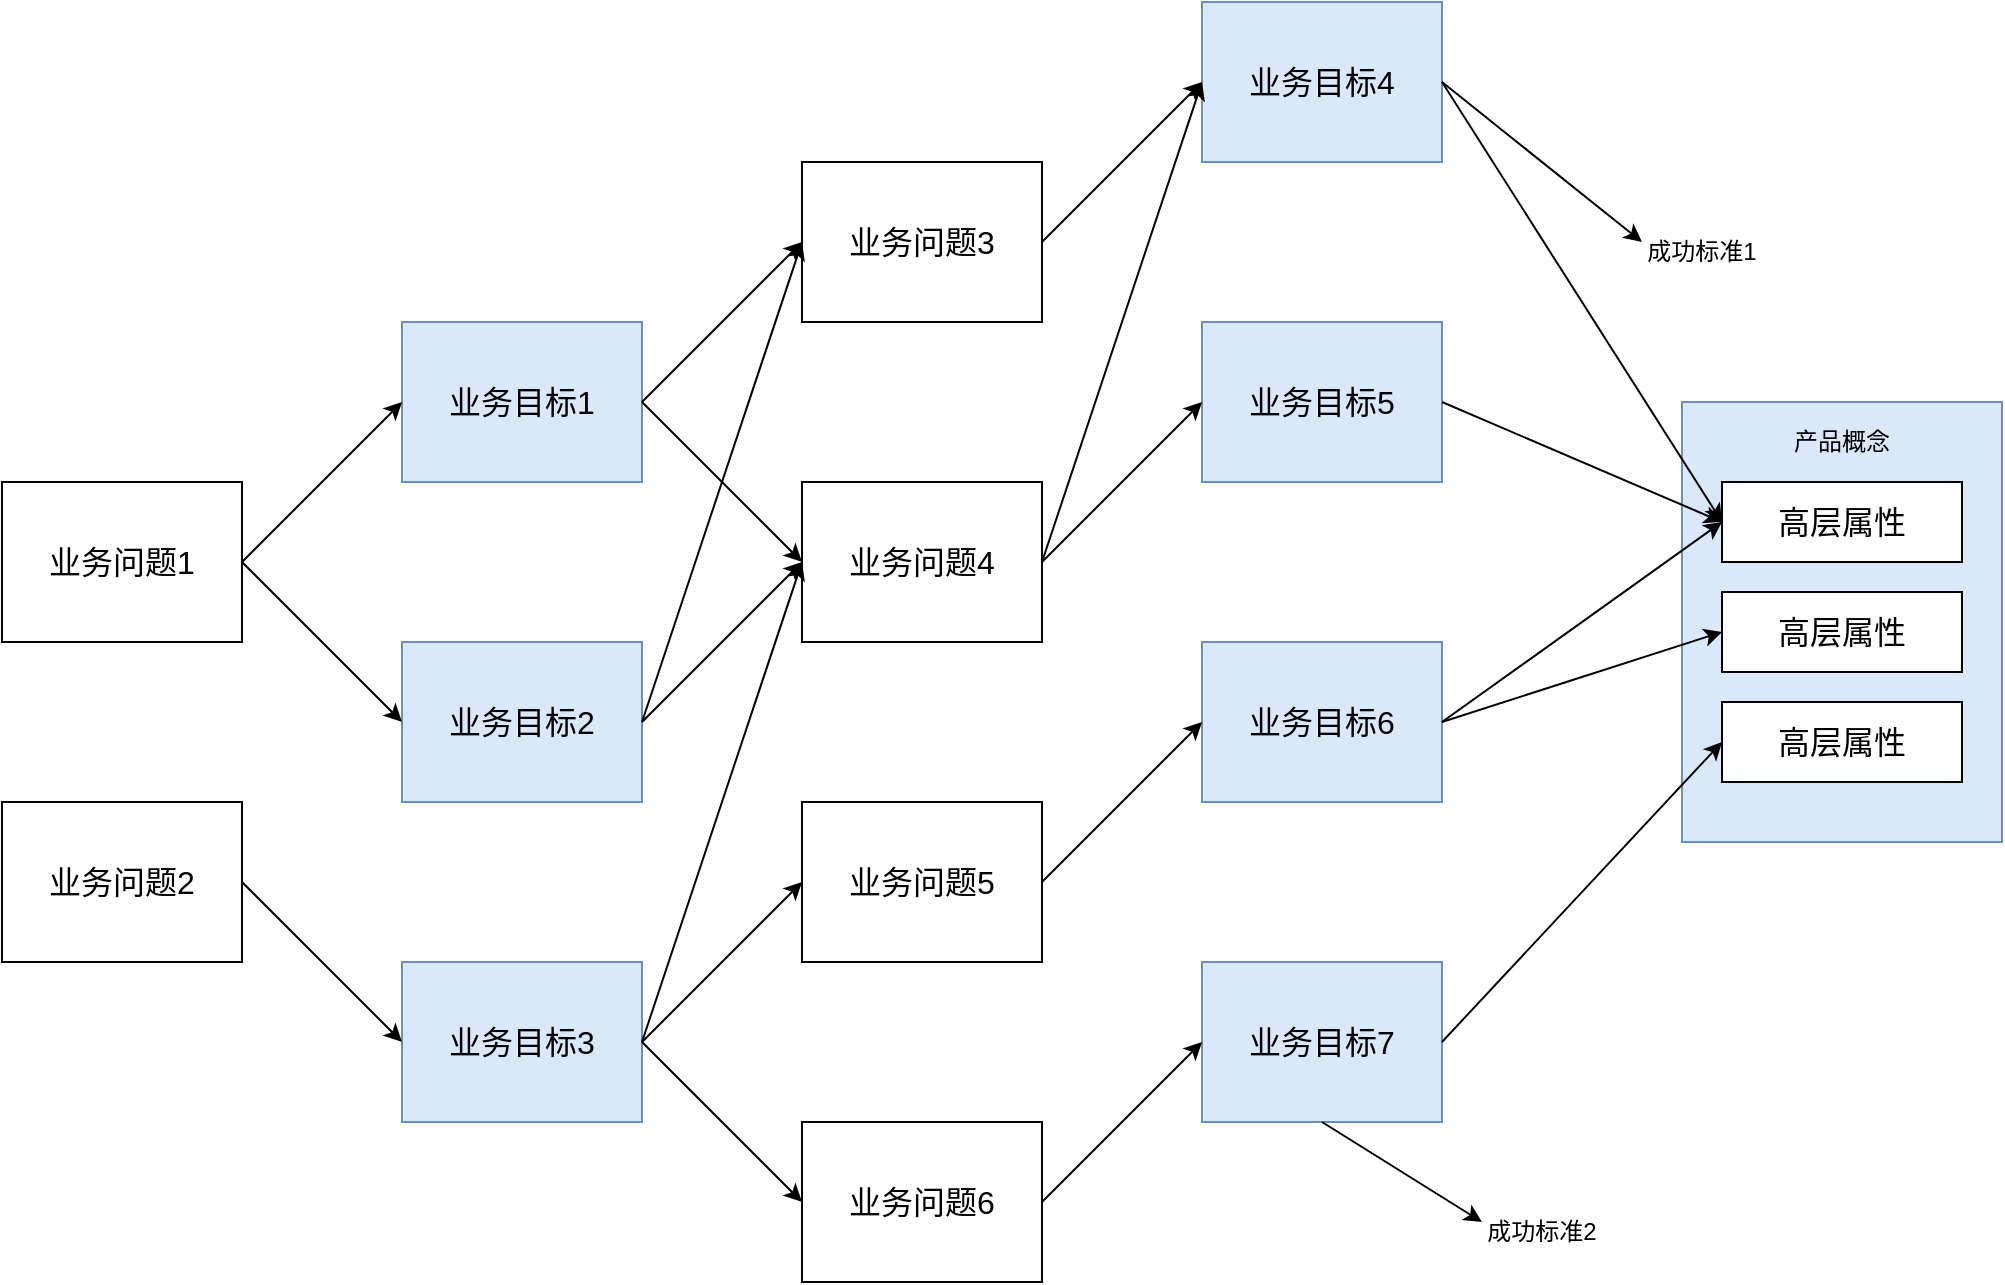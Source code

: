 <mxfile version="24.7.17" pages="5">
  <diagram name="示例-业务目标模型概念" id="GPzqH0ripi_JFX9JUNE-">
    <mxGraphModel dx="794" dy="519" grid="1" gridSize="10" guides="1" tooltips="1" connect="1" arrows="1" fold="1" page="1" pageScale="1" pageWidth="827" pageHeight="1169" math="0" shadow="0">
      <root>
        <mxCell id="0" />
        <mxCell id="1" parent="0" />
        <mxCell id="0u-RcUhEe6mW9oPC80oU-1" value="业务问题1" style="rounded=0;whiteSpace=wrap;html=1;fontSize=16;" parent="1" vertex="1">
          <mxGeometry x="40" y="520" width="120" height="80" as="geometry" />
        </mxCell>
        <mxCell id="0u-RcUhEe6mW9oPC80oU-2" value="业务问题2" style="rounded=0;whiteSpace=wrap;html=1;fontSize=16;" parent="1" vertex="1">
          <mxGeometry x="40" y="680" width="120" height="80" as="geometry" />
        </mxCell>
        <mxCell id="0u-RcUhEe6mW9oPC80oU-4" value="业务目标1" style="rounded=0;whiteSpace=wrap;html=1;fontSize=16;fillColor=#dae8fc;strokeColor=#6c8ebf;" parent="1" vertex="1">
          <mxGeometry x="240" y="440" width="120" height="80" as="geometry" />
        </mxCell>
        <mxCell id="0u-RcUhEe6mW9oPC80oU-6" value="" style="endArrow=classic;html=1;rounded=0;exitX=1;exitY=0.5;exitDx=0;exitDy=0;entryX=0;entryY=0.5;entryDx=0;entryDy=0;" parent="1" source="0u-RcUhEe6mW9oPC80oU-1" target="0u-RcUhEe6mW9oPC80oU-4" edge="1">
          <mxGeometry width="50" height="50" relative="1" as="geometry">
            <mxPoint x="350" y="610" as="sourcePoint" />
            <mxPoint x="400" y="560" as="targetPoint" />
          </mxGeometry>
        </mxCell>
        <mxCell id="0u-RcUhEe6mW9oPC80oU-7" value="业务目标2" style="rounded=0;whiteSpace=wrap;html=1;fontSize=16;fillColor=#dae8fc;strokeColor=#6c8ebf;" parent="1" vertex="1">
          <mxGeometry x="240" y="600" width="120" height="80" as="geometry" />
        </mxCell>
        <mxCell id="0u-RcUhEe6mW9oPC80oU-8" value="业务目标3" style="rounded=0;whiteSpace=wrap;html=1;fontSize=16;fillColor=#dae8fc;strokeColor=#6c8ebf;" parent="1" vertex="1">
          <mxGeometry x="240" y="760" width="120" height="80" as="geometry" />
        </mxCell>
        <mxCell id="0u-RcUhEe6mW9oPC80oU-9" value="" style="endArrow=classic;html=1;rounded=0;exitX=1;exitY=0.5;exitDx=0;exitDy=0;entryX=0;entryY=0.5;entryDx=0;entryDy=0;" parent="1" source="0u-RcUhEe6mW9oPC80oU-1" target="0u-RcUhEe6mW9oPC80oU-7" edge="1">
          <mxGeometry width="50" height="50" relative="1" as="geometry">
            <mxPoint x="170" y="570" as="sourcePoint" />
            <mxPoint x="250" y="490" as="targetPoint" />
          </mxGeometry>
        </mxCell>
        <mxCell id="0u-RcUhEe6mW9oPC80oU-10" value="" style="endArrow=classic;html=1;rounded=0;exitX=1;exitY=0.5;exitDx=0;exitDy=0;entryX=0;entryY=0.5;entryDx=0;entryDy=0;" parent="1" source="0u-RcUhEe6mW9oPC80oU-2" target="0u-RcUhEe6mW9oPC80oU-8" edge="1">
          <mxGeometry width="50" height="50" relative="1" as="geometry">
            <mxPoint x="170" y="570" as="sourcePoint" />
            <mxPoint x="250" y="650" as="targetPoint" />
          </mxGeometry>
        </mxCell>
        <mxCell id="0u-RcUhEe6mW9oPC80oU-11" value="业务问题3" style="rounded=0;whiteSpace=wrap;html=1;fontSize=16;" parent="1" vertex="1">
          <mxGeometry x="440" y="360" width="120" height="80" as="geometry" />
        </mxCell>
        <mxCell id="0u-RcUhEe6mW9oPC80oU-12" value="业务问题4" style="rounded=0;whiteSpace=wrap;html=1;fontSize=16;" parent="1" vertex="1">
          <mxGeometry x="440" y="520" width="120" height="80" as="geometry" />
        </mxCell>
        <mxCell id="0u-RcUhEe6mW9oPC80oU-13" value="业务问题5" style="rounded=0;whiteSpace=wrap;html=1;fontSize=16;" parent="1" vertex="1">
          <mxGeometry x="440" y="680" width="120" height="80" as="geometry" />
        </mxCell>
        <mxCell id="0u-RcUhEe6mW9oPC80oU-14" value="业务问题6" style="rounded=0;whiteSpace=wrap;html=1;fontSize=16;" parent="1" vertex="1">
          <mxGeometry x="440" y="840" width="120" height="80" as="geometry" />
        </mxCell>
        <mxCell id="0u-RcUhEe6mW9oPC80oU-15" value="" style="endArrow=classic;html=1;rounded=0;exitX=1;exitY=0.5;exitDx=0;exitDy=0;entryX=0;entryY=0.5;entryDx=0;entryDy=0;" parent="1" source="0u-RcUhEe6mW9oPC80oU-4" target="0u-RcUhEe6mW9oPC80oU-11" edge="1">
          <mxGeometry width="50" height="50" relative="1" as="geometry">
            <mxPoint x="334" y="440" as="sourcePoint" />
            <mxPoint x="414" y="360" as="targetPoint" />
          </mxGeometry>
        </mxCell>
        <mxCell id="0u-RcUhEe6mW9oPC80oU-16" value="" style="endArrow=classic;html=1;rounded=0;exitX=1;exitY=0.5;exitDx=0;exitDy=0;entryX=0;entryY=0.5;entryDx=0;entryDy=0;" parent="1" source="0u-RcUhEe6mW9oPC80oU-7" target="0u-RcUhEe6mW9oPC80oU-11" edge="1">
          <mxGeometry width="50" height="50" relative="1" as="geometry">
            <mxPoint x="370" y="490" as="sourcePoint" />
            <mxPoint x="450" y="410" as="targetPoint" />
          </mxGeometry>
        </mxCell>
        <mxCell id="0u-RcUhEe6mW9oPC80oU-17" value="" style="endArrow=classic;html=1;rounded=0;exitX=1;exitY=0.5;exitDx=0;exitDy=0;entryX=0;entryY=0.5;entryDx=0;entryDy=0;" parent="1" source="0u-RcUhEe6mW9oPC80oU-7" target="0u-RcUhEe6mW9oPC80oU-12" edge="1">
          <mxGeometry width="50" height="50" relative="1" as="geometry">
            <mxPoint x="370" y="650" as="sourcePoint" />
            <mxPoint x="450" y="410" as="targetPoint" />
          </mxGeometry>
        </mxCell>
        <mxCell id="0u-RcUhEe6mW9oPC80oU-18" value="" style="endArrow=classic;html=1;rounded=0;exitX=1;exitY=0.5;exitDx=0;exitDy=0;entryX=0;entryY=0.5;entryDx=0;entryDy=0;" parent="1" source="0u-RcUhEe6mW9oPC80oU-4" target="0u-RcUhEe6mW9oPC80oU-12" edge="1">
          <mxGeometry width="50" height="50" relative="1" as="geometry">
            <mxPoint x="370" y="650" as="sourcePoint" />
            <mxPoint x="450" y="570" as="targetPoint" />
          </mxGeometry>
        </mxCell>
        <mxCell id="0u-RcUhEe6mW9oPC80oU-19" value="" style="endArrow=classic;html=1;rounded=0;exitX=1;exitY=0.5;exitDx=0;exitDy=0;entryX=0;entryY=0.5;entryDx=0;entryDy=0;" parent="1" source="0u-RcUhEe6mW9oPC80oU-8" target="0u-RcUhEe6mW9oPC80oU-13" edge="1">
          <mxGeometry width="50" height="50" relative="1" as="geometry">
            <mxPoint x="360" y="790" as="sourcePoint" />
            <mxPoint x="440" y="710" as="targetPoint" />
          </mxGeometry>
        </mxCell>
        <mxCell id="0u-RcUhEe6mW9oPC80oU-20" value="" style="endArrow=classic;html=1;rounded=0;exitX=1;exitY=0.5;exitDx=0;exitDy=0;entryX=0;entryY=0.5;entryDx=0;entryDy=0;" parent="1" source="0u-RcUhEe6mW9oPC80oU-8" target="0u-RcUhEe6mW9oPC80oU-12" edge="1">
          <mxGeometry width="50" height="50" relative="1" as="geometry">
            <mxPoint x="370" y="810" as="sourcePoint" />
            <mxPoint x="450" y="730" as="targetPoint" />
          </mxGeometry>
        </mxCell>
        <mxCell id="0u-RcUhEe6mW9oPC80oU-21" value="" style="endArrow=classic;html=1;rounded=0;exitX=1;exitY=0.5;exitDx=0;exitDy=0;entryX=0;entryY=0.5;entryDx=0;entryDy=0;" parent="1" source="0u-RcUhEe6mW9oPC80oU-8" target="0u-RcUhEe6mW9oPC80oU-14" edge="1">
          <mxGeometry width="50" height="50" relative="1" as="geometry">
            <mxPoint x="370" y="810" as="sourcePoint" />
            <mxPoint x="450" y="730" as="targetPoint" />
          </mxGeometry>
        </mxCell>
        <mxCell id="0u-RcUhEe6mW9oPC80oU-22" value="业务目标4" style="rounded=0;whiteSpace=wrap;html=1;fontSize=16;fillColor=#dae8fc;strokeColor=#6c8ebf;" parent="1" vertex="1">
          <mxGeometry x="640" y="280" width="120" height="80" as="geometry" />
        </mxCell>
        <mxCell id="0u-RcUhEe6mW9oPC80oU-23" value="业务目标5" style="rounded=0;whiteSpace=wrap;html=1;fontSize=16;fillColor=#dae8fc;strokeColor=#6c8ebf;" parent="1" vertex="1">
          <mxGeometry x="640" y="440" width="120" height="80" as="geometry" />
        </mxCell>
        <mxCell id="0u-RcUhEe6mW9oPC80oU-24" value="业务目标6" style="rounded=0;whiteSpace=wrap;html=1;fontSize=16;fillColor=#dae8fc;strokeColor=#6c8ebf;" parent="1" vertex="1">
          <mxGeometry x="640" y="600" width="120" height="80" as="geometry" />
        </mxCell>
        <mxCell id="0u-RcUhEe6mW9oPC80oU-25" value="业务目标7" style="rounded=0;whiteSpace=wrap;html=1;fontSize=16;fillColor=#dae8fc;strokeColor=#6c8ebf;" parent="1" vertex="1">
          <mxGeometry x="640" y="760" width="120" height="80" as="geometry" />
        </mxCell>
        <mxCell id="0u-RcUhEe6mW9oPC80oU-26" value="" style="endArrow=classic;html=1;rounded=0;exitX=1;exitY=0.5;exitDx=0;exitDy=0;entryX=0;entryY=0.5;entryDx=0;entryDy=0;" parent="1" source="0u-RcUhEe6mW9oPC80oU-14" target="0u-RcUhEe6mW9oPC80oU-25" edge="1">
          <mxGeometry width="50" height="50" relative="1" as="geometry">
            <mxPoint x="530" y="830" as="sourcePoint" />
            <mxPoint x="610" y="750" as="targetPoint" />
          </mxGeometry>
        </mxCell>
        <mxCell id="0u-RcUhEe6mW9oPC80oU-27" value="" style="endArrow=classic;html=1;rounded=0;exitX=1;exitY=0.5;exitDx=0;exitDy=0;entryX=0;entryY=0.5;entryDx=0;entryDy=0;" parent="1" source="0u-RcUhEe6mW9oPC80oU-13" target="0u-RcUhEe6mW9oPC80oU-24" edge="1">
          <mxGeometry width="50" height="50" relative="1" as="geometry">
            <mxPoint x="570" y="890" as="sourcePoint" />
            <mxPoint x="650" y="810" as="targetPoint" />
          </mxGeometry>
        </mxCell>
        <mxCell id="0u-RcUhEe6mW9oPC80oU-28" value="" style="endArrow=classic;html=1;rounded=0;entryX=0;entryY=0.5;entryDx=0;entryDy=0;exitX=1;exitY=0.5;exitDx=0;exitDy=0;" parent="1" source="0u-RcUhEe6mW9oPC80oU-12" target="0u-RcUhEe6mW9oPC80oU-23" edge="1">
          <mxGeometry width="50" height="50" relative="1" as="geometry">
            <mxPoint x="570" y="560" as="sourcePoint" />
            <mxPoint x="640" y="480" as="targetPoint" />
          </mxGeometry>
        </mxCell>
        <mxCell id="0u-RcUhEe6mW9oPC80oU-29" value="" style="endArrow=classic;html=1;rounded=0;entryX=0;entryY=0.5;entryDx=0;entryDy=0;exitX=1;exitY=0.5;exitDx=0;exitDy=0;" parent="1" source="0u-RcUhEe6mW9oPC80oU-12" target="0u-RcUhEe6mW9oPC80oU-22" edge="1">
          <mxGeometry width="50" height="50" relative="1" as="geometry">
            <mxPoint x="570" y="570" as="sourcePoint" />
            <mxPoint x="650" y="490" as="targetPoint" />
          </mxGeometry>
        </mxCell>
        <mxCell id="0u-RcUhEe6mW9oPC80oU-30" value="" style="endArrow=classic;html=1;rounded=0;entryX=0;entryY=0.5;entryDx=0;entryDy=0;exitX=1;exitY=0.5;exitDx=0;exitDy=0;" parent="1" source="0u-RcUhEe6mW9oPC80oU-11" target="0u-RcUhEe6mW9oPC80oU-22" edge="1">
          <mxGeometry width="50" height="50" relative="1" as="geometry">
            <mxPoint x="570" y="570" as="sourcePoint" />
            <mxPoint x="650" y="490" as="targetPoint" />
          </mxGeometry>
        </mxCell>
        <mxCell id="0u-RcUhEe6mW9oPC80oU-31" value="" style="endArrow=classic;html=1;rounded=0;exitX=1;exitY=0.5;exitDx=0;exitDy=0;" parent="1" source="0u-RcUhEe6mW9oPC80oU-22" edge="1">
          <mxGeometry width="50" height="50" relative="1" as="geometry">
            <mxPoint x="780" y="340" as="sourcePoint" />
            <mxPoint x="860" y="400" as="targetPoint" />
          </mxGeometry>
        </mxCell>
        <mxCell id="0u-RcUhEe6mW9oPC80oU-32" value="成功标准1" style="text;html=1;align=center;verticalAlign=middle;whiteSpace=wrap;rounded=0;" parent="1" vertex="1">
          <mxGeometry x="860" y="390" width="60" height="30" as="geometry" />
        </mxCell>
        <mxCell id="0u-RcUhEe6mW9oPC80oU-33" value="" style="rounded=0;whiteSpace=wrap;html=1;fontSize=16;fillColor=#dae8fc;strokeColor=#6c8ebf;" parent="1" vertex="1">
          <mxGeometry x="880" y="480" width="160" height="220" as="geometry" />
        </mxCell>
        <mxCell id="0u-RcUhEe6mW9oPC80oU-34" value="高层属性" style="rounded=0;whiteSpace=wrap;html=1;fontSize=16;" parent="1" vertex="1">
          <mxGeometry x="900" y="520" width="120" height="40" as="geometry" />
        </mxCell>
        <mxCell id="0u-RcUhEe6mW9oPC80oU-35" value="高层属性" style="rounded=0;whiteSpace=wrap;html=1;fontSize=16;" parent="1" vertex="1">
          <mxGeometry x="900" y="575" width="120" height="40" as="geometry" />
        </mxCell>
        <mxCell id="0u-RcUhEe6mW9oPC80oU-36" value="高层属性" style="rounded=0;whiteSpace=wrap;html=1;fontSize=16;" parent="1" vertex="1">
          <mxGeometry x="900" y="630" width="120" height="40" as="geometry" />
        </mxCell>
        <mxCell id="0u-RcUhEe6mW9oPC80oU-37" value="产品概念" style="text;html=1;align=center;verticalAlign=middle;whiteSpace=wrap;rounded=0;" parent="1" vertex="1">
          <mxGeometry x="930" y="480" width="60" height="40" as="geometry" />
        </mxCell>
        <mxCell id="0u-RcUhEe6mW9oPC80oU-38" value="" style="endArrow=classic;html=1;rounded=0;exitX=0.5;exitY=1;exitDx=0;exitDy=0;" parent="1" source="0u-RcUhEe6mW9oPC80oU-25" edge="1">
          <mxGeometry width="50" height="50" relative="1" as="geometry">
            <mxPoint x="800" y="800" as="sourcePoint" />
            <mxPoint x="780" y="890" as="targetPoint" />
          </mxGeometry>
        </mxCell>
        <mxCell id="0u-RcUhEe6mW9oPC80oU-39" value="成功标准2" style="text;html=1;align=center;verticalAlign=middle;whiteSpace=wrap;rounded=0;" parent="1" vertex="1">
          <mxGeometry x="780" y="880" width="60" height="30" as="geometry" />
        </mxCell>
        <mxCell id="0u-RcUhEe6mW9oPC80oU-40" value="" style="endArrow=classic;html=1;rounded=0;exitX=1;exitY=0.5;exitDx=0;exitDy=0;entryX=0;entryY=0.5;entryDx=0;entryDy=0;" parent="1" source="0u-RcUhEe6mW9oPC80oU-22" target="0u-RcUhEe6mW9oPC80oU-34" edge="1">
          <mxGeometry width="50" height="50" relative="1" as="geometry">
            <mxPoint x="770" y="330" as="sourcePoint" />
            <mxPoint x="870" y="410" as="targetPoint" />
          </mxGeometry>
        </mxCell>
        <mxCell id="0u-RcUhEe6mW9oPC80oU-41" value="" style="endArrow=classic;html=1;rounded=0;exitX=1;exitY=0.5;exitDx=0;exitDy=0;entryX=0;entryY=0.5;entryDx=0;entryDy=0;" parent="1" source="0u-RcUhEe6mW9oPC80oU-23" target="0u-RcUhEe6mW9oPC80oU-34" edge="1">
          <mxGeometry width="50" height="50" relative="1" as="geometry">
            <mxPoint x="770" y="330" as="sourcePoint" />
            <mxPoint x="910" y="550" as="targetPoint" />
          </mxGeometry>
        </mxCell>
        <mxCell id="0u-RcUhEe6mW9oPC80oU-42" value="" style="endArrow=classic;html=1;rounded=0;exitX=1;exitY=0.5;exitDx=0;exitDy=0;entryX=0;entryY=0.5;entryDx=0;entryDy=0;" parent="1" source="0u-RcUhEe6mW9oPC80oU-24" target="0u-RcUhEe6mW9oPC80oU-35" edge="1">
          <mxGeometry width="50" height="50" relative="1" as="geometry">
            <mxPoint x="770" y="490" as="sourcePoint" />
            <mxPoint x="910" y="550" as="targetPoint" />
          </mxGeometry>
        </mxCell>
        <mxCell id="0u-RcUhEe6mW9oPC80oU-43" value="" style="endArrow=classic;html=1;rounded=0;exitX=1;exitY=0.5;exitDx=0;exitDy=0;entryX=0;entryY=0.5;entryDx=0;entryDy=0;" parent="1" source="0u-RcUhEe6mW9oPC80oU-24" target="0u-RcUhEe6mW9oPC80oU-34" edge="1">
          <mxGeometry width="50" height="50" relative="1" as="geometry">
            <mxPoint x="770" y="650" as="sourcePoint" />
            <mxPoint x="910" y="605" as="targetPoint" />
          </mxGeometry>
        </mxCell>
        <mxCell id="0u-RcUhEe6mW9oPC80oU-44" value="" style="endArrow=classic;html=1;rounded=0;exitX=1;exitY=0.5;exitDx=0;exitDy=0;entryX=0;entryY=0.5;entryDx=0;entryDy=0;" parent="1" source="0u-RcUhEe6mW9oPC80oU-25" target="0u-RcUhEe6mW9oPC80oU-36" edge="1">
          <mxGeometry width="50" height="50" relative="1" as="geometry">
            <mxPoint x="770" y="650" as="sourcePoint" />
            <mxPoint x="910" y="605" as="targetPoint" />
          </mxGeometry>
        </mxCell>
      </root>
    </mxGraphModel>
  </diagram>
  <diagram id="mL5xM2nFiSkHCkj6X_Ah" name="示例-完整的业务目标模型">
    <mxGraphModel dx="794" dy="519" grid="1" gridSize="10" guides="1" tooltips="1" connect="1" arrows="1" fold="1" page="1" pageScale="1" pageWidth="827" pageHeight="1169" math="0" shadow="0">
      <root>
        <mxCell id="0" />
        <mxCell id="1" parent="0" />
        <mxCell id="dtL9l9RPb-bb3RAYeQvz-4" value="" style="group" vertex="1" connectable="0" parent="1">
          <mxGeometry x="78" y="359" width="200" height="120" as="geometry" />
        </mxCell>
        <mxCell id="dtL9l9RPb-bb3RAYeQvz-10" style="edgeStyle=orthogonalEdgeStyle;rounded=0;orthogonalLoop=1;jettySize=auto;html=1;" edge="1" parent="dtL9l9RPb-bb3RAYeQvz-4" source="dtL9l9RPb-bb3RAYeQvz-1">
          <mxGeometry relative="1" as="geometry">
            <mxPoint x="280" y="60" as="targetPoint" />
          </mxGeometry>
        </mxCell>
        <mxCell id="dtL9l9RPb-bb3RAYeQvz-1" value="" style="rounded=0;whiteSpace=wrap;html=1;" vertex="1" parent="dtL9l9RPb-bb3RAYeQvz-4">
          <mxGeometry width="200" height="120" as="geometry" />
        </mxCell>
        <mxCell id="dtL9l9RPb-bb3RAYeQvz-2" value="业务问题1" style="text;html=1;align=center;verticalAlign=middle;whiteSpace=wrap;rounded=0;fontSize=16;" vertex="1" parent="dtL9l9RPb-bb3RAYeQvz-4">
          <mxGeometry x="10" y="10" width="180" height="30" as="geometry" />
        </mxCell>
        <mxCell id="dtL9l9RPb-bb3RAYeQvz-3" value="我们客户支持团队的人力成本开始走高。" style="text;html=1;align=left;verticalAlign=top;whiteSpace=wrap;rounded=0;" vertex="1" parent="dtL9l9RPb-bb3RAYeQvz-4">
          <mxGeometry x="10" y="45" width="180" height="65" as="geometry" />
        </mxCell>
        <mxCell id="dtL9l9RPb-bb3RAYeQvz-5" value="" style="group;fillColor=#dae8fc;strokeColor=#6c8ebf;" vertex="1" connectable="0" parent="1">
          <mxGeometry x="358" y="359" width="200" height="120" as="geometry" />
        </mxCell>
        <mxCell id="dtL9l9RPb-bb3RAYeQvz-6" value="" style="rounded=0;whiteSpace=wrap;html=1;fillColor=#dae8fc;strokeColor=#6c8ebf;" vertex="1" parent="dtL9l9RPb-bb3RAYeQvz-5">
          <mxGeometry width="200" height="120" as="geometry" />
        </mxCell>
        <mxCell id="dtL9l9RPb-bb3RAYeQvz-7" value="业务目标1" style="text;html=1;align=center;verticalAlign=middle;whiteSpace=wrap;rounded=0;fontSize=16;" vertex="1" parent="dtL9l9RPb-bb3RAYeQvz-5">
          <mxGeometry x="10" y="10" width="180" height="30" as="geometry" />
        </mxCell>
        <mxCell id="dtL9l9RPb-bb3RAYeQvz-8" value="把180名员工调离呼叫中心，安排到能创造收入的岗位上。" style="text;html=1;align=left;verticalAlign=top;whiteSpace=wrap;rounded=0;" vertex="1" parent="dtL9l9RPb-bb3RAYeQvz-5">
          <mxGeometry x="10" y="45" width="180" height="65" as="geometry" />
        </mxCell>
        <mxCell id="dtL9l9RPb-bb3RAYeQvz-11" value="" style="group" vertex="1" connectable="0" parent="1">
          <mxGeometry x="638" y="359" width="200" height="120" as="geometry" />
        </mxCell>
        <mxCell id="dtL9l9RPb-bb3RAYeQvz-13" value="" style="rounded=0;whiteSpace=wrap;html=1;" vertex="1" parent="dtL9l9RPb-bb3RAYeQvz-11">
          <mxGeometry width="200" height="120" as="geometry" />
        </mxCell>
        <mxCell id="dtL9l9RPb-bb3RAYeQvz-14" value="业务问题2" style="text;html=1;align=center;verticalAlign=middle;whiteSpace=wrap;rounded=0;fontSize=16;" vertex="1" parent="dtL9l9RPb-bb3RAYeQvz-11">
          <mxGeometry x="10" y="10" width="180" height="30" as="geometry" />
        </mxCell>
        <mxCell id="dtL9l9RPb-bb3RAYeQvz-15" value="有太多求助电话需要处理。" style="text;html=1;align=left;verticalAlign=top;whiteSpace=wrap;rounded=0;" vertex="1" parent="dtL9l9RPb-bb3RAYeQvz-11">
          <mxGeometry x="10" y="45" width="180" height="65" as="geometry" />
        </mxCell>
        <mxCell id="dtL9l9RPb-bb3RAYeQvz-16" style="edgeStyle=orthogonalEdgeStyle;rounded=0;orthogonalLoop=1;jettySize=auto;html=1;entryX=0;entryY=0.5;entryDx=0;entryDy=0;" edge="1" parent="1" source="dtL9l9RPb-bb3RAYeQvz-6" target="dtL9l9RPb-bb3RAYeQvz-13">
          <mxGeometry relative="1" as="geometry" />
        </mxCell>
        <mxCell id="dtL9l9RPb-bb3RAYeQvz-17" value="" style="group;fillColor=#dae8fc;strokeColor=#6c8ebf;" vertex="1" connectable="0" parent="1">
          <mxGeometry x="918" y="359" width="200" height="120" as="geometry" />
        </mxCell>
        <mxCell id="dtL9l9RPb-bb3RAYeQvz-18" value="" style="rounded=0;whiteSpace=wrap;html=1;fillColor=#dae8fc;strokeColor=#6c8ebf;" vertex="1" parent="dtL9l9RPb-bb3RAYeQvz-17">
          <mxGeometry width="200" height="120" as="geometry" />
        </mxCell>
        <mxCell id="dtL9l9RPb-bb3RAYeQvz-19" value="业务目标2" style="text;html=1;align=center;verticalAlign=middle;whiteSpace=wrap;rounded=0;fontSize=16;" vertex="1" parent="dtL9l9RPb-bb3RAYeQvz-17">
          <mxGeometry x="10" y="10" width="180" height="30" as="geometry" />
        </mxCell>
        <mxCell id="dtL9l9RPb-bb3RAYeQvz-20" value="到下一年中期把呼叫中心每天服务电话从25000个减少到22000个。" style="text;html=1;align=left;verticalAlign=top;whiteSpace=wrap;rounded=0;" vertex="1" parent="dtL9l9RPb-bb3RAYeQvz-17">
          <mxGeometry x="10" y="45" width="180" height="65" as="geometry" />
        </mxCell>
        <mxCell id="dtL9l9RPb-bb3RAYeQvz-12" style="edgeStyle=orthogonalEdgeStyle;rounded=0;orthogonalLoop=1;jettySize=auto;html=1;entryX=0;entryY=0.5;entryDx=0;entryDy=0;" edge="1" parent="1" source="dtL9l9RPb-bb3RAYeQvz-13" target="dtL9l9RPb-bb3RAYeQvz-18">
          <mxGeometry relative="1" as="geometry">
            <mxPoint x="918" y="419" as="targetPoint" />
          </mxGeometry>
        </mxCell>
        <mxCell id="dO2tB63zAYThXgVJBlSM-1" value="" style="group" vertex="1" connectable="0" parent="1">
          <mxGeometry x="1198" y="239" width="200" height="120" as="geometry" />
        </mxCell>
        <mxCell id="dO2tB63zAYThXgVJBlSM-2" value="" style="rounded=0;whiteSpace=wrap;html=1;" vertex="1" parent="dO2tB63zAYThXgVJBlSM-1">
          <mxGeometry width="200" height="120" as="geometry" />
        </mxCell>
        <mxCell id="dO2tB63zAYThXgVJBlSM-3" value="业务问题3" style="text;html=1;align=center;verticalAlign=middle;whiteSpace=wrap;rounded=0;fontSize=16;" vertex="1" parent="dO2tB63zAYThXgVJBlSM-1">
          <mxGeometry x="10" y="10" width="180" height="30" as="geometry" />
        </mxCell>
        <mxCell id="dO2tB63zAYThXgVJBlSM-4" value="50%的来电者希望找到解决新问题的办法。" style="text;html=1;align=left;verticalAlign=top;whiteSpace=wrap;rounded=0;" vertex="1" parent="dO2tB63zAYThXgVJBlSM-1">
          <mxGeometry x="10" y="45" width="180" height="65" as="geometry" />
        </mxCell>
        <mxCell id="dO2tB63zAYThXgVJBlSM-5" value="" style="group" vertex="1" connectable="0" parent="1">
          <mxGeometry x="1198" y="439" width="200" height="120" as="geometry" />
        </mxCell>
        <mxCell id="dO2tB63zAYThXgVJBlSM-6" value="" style="rounded=0;whiteSpace=wrap;html=1;" vertex="1" parent="dO2tB63zAYThXgVJBlSM-5">
          <mxGeometry width="200" height="120" as="geometry" />
        </mxCell>
        <mxCell id="dO2tB63zAYThXgVJBlSM-7" value="业务问题4" style="text;html=1;align=center;verticalAlign=middle;whiteSpace=wrap;rounded=0;fontSize=16;" vertex="1" parent="dO2tB63zAYThXgVJBlSM-5">
          <mxGeometry x="10" y="10" width="180" height="30" as="geometry" />
        </mxCell>
        <mxCell id="dO2tB63zAYThXgVJBlSM-8" value="30%的来电者曾经来过电话，现在打回电话查询问题的解决状态。" style="text;html=1;align=left;verticalAlign=top;whiteSpace=wrap;rounded=0;" vertex="1" parent="dO2tB63zAYThXgVJBlSM-5">
          <mxGeometry x="10" y="45" width="180" height="65" as="geometry" />
        </mxCell>
        <mxCell id="dO2tB63zAYThXgVJBlSM-9" style="rounded=0;orthogonalLoop=1;jettySize=auto;html=1;exitX=1;exitY=0.5;exitDx=0;exitDy=0;entryX=0;entryY=0.5;entryDx=0;entryDy=0;" edge="1" parent="1" source="dtL9l9RPb-bb3RAYeQvz-18" target="dO2tB63zAYThXgVJBlSM-2">
          <mxGeometry relative="1" as="geometry" />
        </mxCell>
        <mxCell id="dO2tB63zAYThXgVJBlSM-10" style="rounded=0;orthogonalLoop=1;jettySize=auto;html=1;entryX=0;entryY=0.5;entryDx=0;entryDy=0;" edge="1" parent="1" source="dtL9l9RPb-bb3RAYeQvz-18" target="dO2tB63zAYThXgVJBlSM-6">
          <mxGeometry relative="1" as="geometry" />
        </mxCell>
        <mxCell id="dO2tB63zAYThXgVJBlSM-11" value="" style="group;fillColor=#dae8fc;strokeColor=#6c8ebf;" vertex="1" connectable="0" parent="1">
          <mxGeometry x="1480" y="239" width="200" height="120" as="geometry" />
        </mxCell>
        <mxCell id="dO2tB63zAYThXgVJBlSM-12" value="" style="rounded=0;whiteSpace=wrap;html=1;fillColor=#dae8fc;strokeColor=#6c8ebf;" vertex="1" parent="dO2tB63zAYThXgVJBlSM-11">
          <mxGeometry width="200" height="120" as="geometry" />
        </mxCell>
        <mxCell id="dO2tB63zAYThXgVJBlSM-13" value="业务目标3" style="text;html=1;align=center;verticalAlign=middle;whiteSpace=wrap;rounded=0;fontSize=16;" vertex="1" parent="dO2tB63zAYThXgVJBlSM-11">
          <mxGeometry x="10" y="10" width="180" height="30" as="geometry" />
        </mxCell>
        <mxCell id="dO2tB63zAYThXgVJBlSM-14" value="10%的新请求要在线解决。" style="text;html=1;align=left;verticalAlign=top;whiteSpace=wrap;rounded=0;" vertex="1" parent="dO2tB63zAYThXgVJBlSM-11">
          <mxGeometry x="10" y="45" width="180" height="65" as="geometry" />
        </mxCell>
        <mxCell id="dO2tB63zAYThXgVJBlSM-15" value="" style="group;fillColor=#dae8fc;strokeColor=#6c8ebf;" vertex="1" connectable="0" parent="1">
          <mxGeometry x="1480" y="440" width="200" height="120" as="geometry" />
        </mxCell>
        <mxCell id="dO2tB63zAYThXgVJBlSM-16" value="" style="rounded=0;whiteSpace=wrap;html=1;fillColor=#dae8fc;strokeColor=#6c8ebf;" vertex="1" parent="dO2tB63zAYThXgVJBlSM-15">
          <mxGeometry width="200" height="120" as="geometry" />
        </mxCell>
        <mxCell id="dO2tB63zAYThXgVJBlSM-17" value="业务目标4" style="text;html=1;align=center;verticalAlign=middle;whiteSpace=wrap;rounded=0;fontSize=16;" vertex="1" parent="dO2tB63zAYThXgVJBlSM-15">
          <mxGeometry x="10" y="10" width="180" height="30" as="geometry" />
        </mxCell>
        <mxCell id="dO2tB63zAYThXgVJBlSM-18" value="70%的后续支持要在线全部解决。" style="text;html=1;align=left;verticalAlign=top;whiteSpace=wrap;rounded=0;" vertex="1" parent="dO2tB63zAYThXgVJBlSM-15">
          <mxGeometry x="10" y="45" width="180" height="65" as="geometry" />
        </mxCell>
        <mxCell id="dO2tB63zAYThXgVJBlSM-19" style="edgeStyle=orthogonalEdgeStyle;rounded=0;orthogonalLoop=1;jettySize=auto;html=1;entryX=0;entryY=0.5;entryDx=0;entryDy=0;" edge="1" parent="1" source="dO2tB63zAYThXgVJBlSM-2" target="dO2tB63zAYThXgVJBlSM-12">
          <mxGeometry relative="1" as="geometry" />
        </mxCell>
        <mxCell id="dO2tB63zAYThXgVJBlSM-20" style="edgeStyle=orthogonalEdgeStyle;rounded=0;orthogonalLoop=1;jettySize=auto;html=1;entryX=0;entryY=0.5;entryDx=0;entryDy=0;" edge="1" parent="1" source="dO2tB63zAYThXgVJBlSM-6" target="dO2tB63zAYThXgVJBlSM-16">
          <mxGeometry relative="1" as="geometry" />
        </mxCell>
        <mxCell id="dO2tB63zAYThXgVJBlSM-23" value="SM2：到Q3结束时，每天查询已记录问题状态的电话数量从7500减少到2500。" style="text;html=1;align=left;verticalAlign=top;whiteSpace=wrap;rounded=0;" vertex="1" parent="1">
          <mxGeometry x="1398" y="610" width="240" height="50" as="geometry" />
        </mxCell>
        <mxCell id="dO2tB63zAYThXgVJBlSM-24" style="rounded=0;orthogonalLoop=1;jettySize=auto;html=1;entryX=0.5;entryY=0;entryDx=0;entryDy=0;exitX=0.5;exitY=1;exitDx=0;exitDy=0;" edge="1" parent="1" source="dO2tB63zAYThXgVJBlSM-16" target="dO2tB63zAYThXgVJBlSM-23">
          <mxGeometry relative="1" as="geometry" />
        </mxCell>
        <mxCell id="dO2tB63zAYThXgVJBlSM-25" value="SM1：到Q2结束时，常见问题和解决方案的每天用户浏览页面次数到达2000。" style="text;html=1;align=left;verticalAlign=top;whiteSpace=wrap;rounded=0;" vertex="1" parent="1">
          <mxGeometry x="1420" y="100" width="240" height="40" as="geometry" />
        </mxCell>
        <mxCell id="dO2tB63zAYThXgVJBlSM-26" style="rounded=0;orthogonalLoop=1;jettySize=auto;html=1;entryX=0.5;entryY=1;entryDx=0;entryDy=0;exitX=0.5;exitY=0;exitDx=0;exitDy=0;" edge="1" parent="1" source="dO2tB63zAYThXgVJBlSM-12" target="dO2tB63zAYThXgVJBlSM-25">
          <mxGeometry relative="1" as="geometry" />
        </mxCell>
        <mxCell id="vlO5j02eunWm0CadmU37-1" value="" style="rounded=0;whiteSpace=wrap;html=1;fontSize=16;fillColor=#dae8fc;strokeColor=#6c8ebf;" vertex="1" parent="1">
          <mxGeometry x="1800" y="200" width="250" height="340" as="geometry" />
        </mxCell>
        <mxCell id="vlO5j02eunWm0CadmU37-2" value="可搜索问题和解决方案" style="rounded=0;whiteSpace=wrap;html=1;fontSize=16;" vertex="1" parent="1">
          <mxGeometry x="1830" y="290" width="190" height="40" as="geometry" />
        </mxCell>
        <mxCell id="vlO5j02eunWm0CadmU37-5" value="产品概念" style="text;html=1;align=center;verticalAlign=middle;whiteSpace=wrap;rounded=0;fontStyle=1" vertex="1" parent="1">
          <mxGeometry x="1820" y="200" width="200" height="30" as="geometry" />
        </mxCell>
        <mxCell id="vlO5j02eunWm0CadmU37-6" value="建一个网上自助中心" style="text;html=1;align=center;verticalAlign=middle;whiteSpace=wrap;rounded=0;fontStyle=0" vertex="1" parent="1">
          <mxGeometry x="1825" y="239" width="200" height="30" as="geometry" />
        </mxCell>
        <mxCell id="vlO5j02eunWm0CadmU37-7" value="问题记录" style="rounded=0;whiteSpace=wrap;html=1;fontSize=16;" vertex="1" parent="1">
          <mxGeometry x="1830" y="350" width="190" height="40" as="geometry" />
        </mxCell>
        <mxCell id="vlO5j02eunWm0CadmU37-8" value="账户管理" style="rounded=0;whiteSpace=wrap;html=1;fontSize=16;" vertex="1" parent="1">
          <mxGeometry x="1830" y="410" width="190" height="40" as="geometry" />
        </mxCell>
        <mxCell id="vlO5j02eunWm0CadmU37-9" value="服务请求监控" style="rounded=0;whiteSpace=wrap;html=1;fontSize=16;" vertex="1" parent="1">
          <mxGeometry x="1830" y="470" width="190" height="40" as="geometry" />
        </mxCell>
        <mxCell id="vlO5j02eunWm0CadmU37-10" style="rounded=0;orthogonalLoop=1;jettySize=auto;html=1;exitX=1;exitY=0.5;exitDx=0;exitDy=0;entryX=0;entryY=0.5;entryDx=0;entryDy=0;" edge="1" parent="1" source="dO2tB63zAYThXgVJBlSM-12" target="vlO5j02eunWm0CadmU37-2">
          <mxGeometry relative="1" as="geometry" />
        </mxCell>
        <mxCell id="vlO5j02eunWm0CadmU37-11" style="rounded=0;orthogonalLoop=1;jettySize=auto;html=1;exitX=1;exitY=0.5;exitDx=0;exitDy=0;entryX=0;entryY=0.5;entryDx=0;entryDy=0;" edge="1" parent="1" source="dO2tB63zAYThXgVJBlSM-16" target="vlO5j02eunWm0CadmU37-7">
          <mxGeometry relative="1" as="geometry" />
        </mxCell>
        <mxCell id="vlO5j02eunWm0CadmU37-12" style="rounded=0;orthogonalLoop=1;jettySize=auto;html=1;entryX=0;entryY=0.5;entryDx=0;entryDy=0;exitX=1;exitY=0.5;exitDx=0;exitDy=0;" edge="1" parent="1" source="dO2tB63zAYThXgVJBlSM-16" target="vlO5j02eunWm0CadmU37-8">
          <mxGeometry relative="1" as="geometry" />
        </mxCell>
        <mxCell id="vlO5j02eunWm0CadmU37-13" style="rounded=0;orthogonalLoop=1;jettySize=auto;html=1;entryX=0;entryY=0.5;entryDx=0;entryDy=0;exitX=1;exitY=0.5;exitDx=0;exitDy=0;" edge="1" parent="1" source="dO2tB63zAYThXgVJBlSM-16" target="vlO5j02eunWm0CadmU37-9">
          <mxGeometry relative="1" as="geometry">
            <mxPoint x="1680" y="470" as="sourcePoint" />
          </mxGeometry>
        </mxCell>
      </root>
    </mxGraphModel>
  </diagram>
  <diagram id="lRQfY0OFGm5WumCbJB89" name="示例-用例活动图">
    <mxGraphModel dx="794" dy="519" grid="1" gridSize="10" guides="1" tooltips="1" connect="1" arrows="1" fold="1" page="1" pageScale="1" pageWidth="827" pageHeight="1169" math="0" shadow="0">
      <root>
        <mxCell id="0" />
        <mxCell id="1" parent="0" />
        <mxCell id="mIq9eJB11zn0MTRZ-NhB-9" style="edgeStyle=orthogonalEdgeStyle;rounded=0;orthogonalLoop=1;jettySize=auto;html=1;entryX=0.5;entryY=0;entryDx=0;entryDy=0;" edge="1" parent="1" source="mIq9eJB11zn0MTRZ-NhB-2" target="mIq9eJB11zn0MTRZ-NhB-6">
          <mxGeometry relative="1" as="geometry" />
        </mxCell>
        <mxCell id="mIq9eJB11zn0MTRZ-NhB-2" value="" style="ellipse;html=1;shape=startState;fillColor=#000000;strokeColor=#ff0000;" vertex="1" parent="1">
          <mxGeometry x="200" y="50" width="30" height="30" as="geometry" />
        </mxCell>
        <mxCell id="mIq9eJB11zn0MTRZ-NhB-4" value="正常流程" style="text;html=1;align=center;verticalAlign=middle;whiteSpace=wrap;rounded=0;" vertex="1" parent="1">
          <mxGeometry x="185" y="10" width="60" height="30" as="geometry" />
        </mxCell>
        <mxCell id="mIq9eJB11zn0MTRZ-NhB-5" value="用例前置条件" style="text;html=1;align=center;verticalAlign=middle;whiteSpace=wrap;rounded=0;" vertex="1" parent="1">
          <mxGeometry x="250" y="50" width="110" height="30" as="geometry" />
        </mxCell>
        <mxCell id="mIq9eJB11zn0MTRZ-NhB-11" style="edgeStyle=orthogonalEdgeStyle;rounded=0;orthogonalLoop=1;jettySize=auto;html=1;entryX=0.5;entryY=0;entryDx=0;entryDy=0;" edge="1" parent="1" source="mIq9eJB11zn0MTRZ-NhB-6" target="mIq9eJB11zn0MTRZ-NhB-10">
          <mxGeometry relative="1" as="geometry" />
        </mxCell>
        <mxCell id="mIq9eJB11zn0MTRZ-NhB-6" value="步骤1" style="rounded=1;whiteSpace=wrap;html=1;arcSize=40;fontColor=#000000;fillColor=#ffffc0;strokeColor=#ff0000;" vertex="1" parent="1">
          <mxGeometry x="155" y="130" width="120" height="40" as="geometry" />
        </mxCell>
        <mxCell id="mIq9eJB11zn0MTRZ-NhB-15" style="edgeStyle=orthogonalEdgeStyle;rounded=0;orthogonalLoop=1;jettySize=auto;html=1;" edge="1" parent="1" source="mIq9eJB11zn0MTRZ-NhB-10" target="mIq9eJB11zn0MTRZ-NhB-12">
          <mxGeometry relative="1" as="geometry" />
        </mxCell>
        <mxCell id="mIq9eJB11zn0MTRZ-NhB-23" style="edgeStyle=orthogonalEdgeStyle;rounded=0;orthogonalLoop=1;jettySize=auto;html=1;entryX=0;entryY=0.5;entryDx=0;entryDy=0;" edge="1" parent="1" source="mIq9eJB11zn0MTRZ-NhB-10" target="mIq9eJB11zn0MTRZ-NhB-21">
          <mxGeometry relative="1" as="geometry" />
        </mxCell>
        <mxCell id="mIq9eJB11zn0MTRZ-NhB-10" value="步骤2" style="rounded=1;whiteSpace=wrap;html=1;arcSize=40;fontColor=#000000;fillColor=#ffffc0;strokeColor=#ff0000;" vertex="1" parent="1">
          <mxGeometry x="155" y="200" width="120" height="40" as="geometry" />
        </mxCell>
        <mxCell id="mIq9eJB11zn0MTRZ-NhB-17" style="edgeStyle=orthogonalEdgeStyle;rounded=0;orthogonalLoop=1;jettySize=auto;html=1;entryX=0.5;entryY=0;entryDx=0;entryDy=0;" edge="1" parent="1" source="mIq9eJB11zn0MTRZ-NhB-12" target="mIq9eJB11zn0MTRZ-NhB-16">
          <mxGeometry relative="1" as="geometry" />
        </mxCell>
        <mxCell id="mIq9eJB11zn0MTRZ-NhB-12" value="" style="rhombus;whiteSpace=wrap;html=1;fontColor=#000000;fillColor=#ffffc0;strokeColor=#ff0000;" vertex="1" parent="1">
          <mxGeometry x="175" y="280" width="80" height="40" as="geometry" />
        </mxCell>
        <mxCell id="mIq9eJB11zn0MTRZ-NhB-19" style="edgeStyle=orthogonalEdgeStyle;rounded=0;orthogonalLoop=1;jettySize=auto;html=1;entryX=0.5;entryY=0;entryDx=0;entryDy=0;" edge="1" parent="1" source="mIq9eJB11zn0MTRZ-NhB-16" target="mIq9eJB11zn0MTRZ-NhB-18">
          <mxGeometry relative="1" as="geometry" />
        </mxCell>
        <mxCell id="mIq9eJB11zn0MTRZ-NhB-16" value="步骤3" style="rounded=1;whiteSpace=wrap;html=1;arcSize=40;fontColor=#000000;fillColor=#ffffc0;strokeColor=#ff0000;" vertex="1" parent="1">
          <mxGeometry x="155" y="360" width="120" height="40" as="geometry" />
        </mxCell>
        <mxCell id="mIq9eJB11zn0MTRZ-NhB-18" value="" style="ellipse;html=1;shape=endState;fillColor=#000000;strokeColor=#ff0000;" vertex="1" parent="1">
          <mxGeometry x="200" y="460" width="30" height="30" as="geometry" />
        </mxCell>
        <mxCell id="mIq9eJB11zn0MTRZ-NhB-20" value="用例后置条件" style="text;html=1;align=center;verticalAlign=middle;whiteSpace=wrap;rounded=0;" vertex="1" parent="1">
          <mxGeometry x="240" y="460" width="110" height="30" as="geometry" />
        </mxCell>
        <mxCell id="mIq9eJB11zn0MTRZ-NhB-24" style="edgeStyle=orthogonalEdgeStyle;rounded=0;orthogonalLoop=1;jettySize=auto;html=1;exitX=0.5;exitY=1;exitDx=0;exitDy=0;" edge="1" parent="1" source="mIq9eJB11zn0MTRZ-NhB-21" target="mIq9eJB11zn0MTRZ-NhB-22">
          <mxGeometry relative="1" as="geometry" />
        </mxCell>
        <mxCell id="mIq9eJB11zn0MTRZ-NhB-21" value="步骤AC1-1" style="rounded=1;whiteSpace=wrap;html=1;arcSize=40;fontColor=#000000;fillColor=#ffffc0;strokeColor=#ff0000;" vertex="1" parent="1">
          <mxGeometry x="400" y="200" width="120" height="40" as="geometry" />
        </mxCell>
        <mxCell id="mIq9eJB11zn0MTRZ-NhB-25" style="edgeStyle=orthogonalEdgeStyle;rounded=0;orthogonalLoop=1;jettySize=auto;html=1;entryX=1;entryY=0.5;entryDx=0;entryDy=0;" edge="1" parent="1" source="mIq9eJB11zn0MTRZ-NhB-22" target="mIq9eJB11zn0MTRZ-NhB-16">
          <mxGeometry relative="1" as="geometry" />
        </mxCell>
        <mxCell id="mIq9eJB11zn0MTRZ-NhB-22" value="步骤AC1-2" style="rounded=1;whiteSpace=wrap;html=1;arcSize=40;fontColor=#000000;fillColor=#ffffc0;strokeColor=#ff0000;" vertex="1" parent="1">
          <mxGeometry x="400" y="360" width="120" height="40" as="geometry" />
        </mxCell>
      </root>
    </mxGraphModel>
  </diagram>
  <diagram id="HV_06JmMaH_sHKsn8yDc" name="示例-BDD模板">
    <mxGraphModel dx="794" dy="519" grid="1" gridSize="10" guides="1" tooltips="1" connect="1" arrows="1" fold="1" page="1" pageScale="1" pageWidth="827" pageHeight="1169" math="0" shadow="0">
      <root>
        <mxCell id="0" />
        <mxCell id="1" parent="0" />
        <mxCell id="XBO_qnd98SfjTYFhkaSH-1" value="业务对象1" style="whiteSpace=wrap;html=1;align=center;" vertex="1" parent="1">
          <mxGeometry x="80" y="80" width="100" height="40" as="geometry" />
        </mxCell>
        <mxCell id="XBO_qnd98SfjTYFhkaSH-2" value="业务对象5" style="whiteSpace=wrap;html=1;align=center;" vertex="1" parent="1">
          <mxGeometry x="280" y="80" width="100" height="40" as="geometry" />
        </mxCell>
        <mxCell id="XBO_qnd98SfjTYFhkaSH-3" value="业务对象2" style="whiteSpace=wrap;html=1;align=center;" vertex="1" parent="1">
          <mxGeometry x="80" y="200" width="100" height="40" as="geometry" />
        </mxCell>
        <mxCell id="XBO_qnd98SfjTYFhkaSH-4" value="业务对象3" style="whiteSpace=wrap;html=1;align=center;" vertex="1" parent="1">
          <mxGeometry x="280" y="200" width="100" height="40" as="geometry" />
        </mxCell>
        <mxCell id="XBO_qnd98SfjTYFhkaSH-5" value="业务对象4" style="whiteSpace=wrap;html=1;align=center;" vertex="1" parent="1">
          <mxGeometry x="480" y="200" width="100" height="40" as="geometry" />
        </mxCell>
        <mxCell id="XBO_qnd98SfjTYFhkaSH-6" value="" style="endArrow=none;html=1;rounded=0;exitX=0.5;exitY=1;exitDx=0;exitDy=0;entryX=0.5;entryY=0;entryDx=0;entryDy=0;" edge="1" parent="1" source="XBO_qnd98SfjTYFhkaSH-1" target="XBO_qnd98SfjTYFhkaSH-3">
          <mxGeometry relative="1" as="geometry">
            <mxPoint x="330" y="270" as="sourcePoint" />
            <mxPoint x="490" y="270" as="targetPoint" />
          </mxGeometry>
        </mxCell>
        <mxCell id="XBO_qnd98SfjTYFhkaSH-7" value="N" style="resizable=0;html=1;whiteSpace=wrap;align=left;verticalAlign=bottom;" connectable="0" vertex="1" parent="XBO_qnd98SfjTYFhkaSH-6">
          <mxGeometry x="-1" relative="1" as="geometry">
            <mxPoint x="2" y="20" as="offset" />
          </mxGeometry>
        </mxCell>
        <mxCell id="XBO_qnd98SfjTYFhkaSH-8" value="N" style="resizable=0;html=1;whiteSpace=wrap;align=right;verticalAlign=bottom;" connectable="0" vertex="1" parent="XBO_qnd98SfjTYFhkaSH-6">
          <mxGeometry x="1" relative="1" as="geometry">
            <mxPoint x="14" as="offset" />
          </mxGeometry>
        </mxCell>
        <mxCell id="XBO_qnd98SfjTYFhkaSH-9" value="" style="endArrow=none;html=1;rounded=0;entryX=0;entryY=0.5;entryDx=0;entryDy=0;exitX=1;exitY=0.5;exitDx=0;exitDy=0;" edge="1" parent="1" source="XBO_qnd98SfjTYFhkaSH-1" target="XBO_qnd98SfjTYFhkaSH-2">
          <mxGeometry relative="1" as="geometry">
            <mxPoint x="200" y="100" as="sourcePoint" />
            <mxPoint x="270" y="100" as="targetPoint" />
          </mxGeometry>
        </mxCell>
        <mxCell id="XBO_qnd98SfjTYFhkaSH-10" value="1..N" style="resizable=0;html=1;whiteSpace=wrap;align=left;verticalAlign=bottom;" connectable="0" vertex="1" parent="XBO_qnd98SfjTYFhkaSH-9">
          <mxGeometry x="-1" relative="1" as="geometry">
            <mxPoint x="10" as="offset" />
          </mxGeometry>
        </mxCell>
        <mxCell id="XBO_qnd98SfjTYFhkaSH-11" value="0..1" style="resizable=0;html=1;whiteSpace=wrap;align=right;verticalAlign=bottom;" connectable="0" vertex="1" parent="XBO_qnd98SfjTYFhkaSH-9">
          <mxGeometry x="1" relative="1" as="geometry">
            <mxPoint x="-10" as="offset" />
          </mxGeometry>
        </mxCell>
        <mxCell id="XBO_qnd98SfjTYFhkaSH-12" value="" style="endArrow=none;html=1;rounded=0;exitX=1;exitY=0.5;exitDx=0;exitDy=0;entryX=0;entryY=0.5;entryDx=0;entryDy=0;" edge="1" parent="1" source="XBO_qnd98SfjTYFhkaSH-3" target="XBO_qnd98SfjTYFhkaSH-4">
          <mxGeometry relative="1" as="geometry">
            <mxPoint x="190" y="220" as="sourcePoint" />
            <mxPoint x="260" y="220" as="targetPoint" />
          </mxGeometry>
        </mxCell>
        <mxCell id="XBO_qnd98SfjTYFhkaSH-13" value="1..N" style="resizable=0;html=1;whiteSpace=wrap;align=left;verticalAlign=bottom;" connectable="0" vertex="1" parent="XBO_qnd98SfjTYFhkaSH-12">
          <mxGeometry x="-1" relative="1" as="geometry">
            <mxPoint x="10" as="offset" />
          </mxGeometry>
        </mxCell>
        <mxCell id="XBO_qnd98SfjTYFhkaSH-14" value="1" style="resizable=0;html=1;whiteSpace=wrap;align=right;verticalAlign=bottom;" connectable="0" vertex="1" parent="XBO_qnd98SfjTYFhkaSH-12">
          <mxGeometry x="1" relative="1" as="geometry">
            <mxPoint x="-10" as="offset" />
          </mxGeometry>
        </mxCell>
        <mxCell id="XBO_qnd98SfjTYFhkaSH-15" value="" style="endArrow=none;html=1;rounded=0;exitX=1;exitY=0.5;exitDx=0;exitDy=0;entryX=0;entryY=0.5;entryDx=0;entryDy=0;" edge="1" parent="1" source="XBO_qnd98SfjTYFhkaSH-4" target="XBO_qnd98SfjTYFhkaSH-5">
          <mxGeometry relative="1" as="geometry">
            <mxPoint x="400" y="250" as="sourcePoint" />
            <mxPoint x="500" y="250" as="targetPoint" />
          </mxGeometry>
        </mxCell>
        <mxCell id="XBO_qnd98SfjTYFhkaSH-16" value="1" style="resizable=0;html=1;whiteSpace=wrap;align=left;verticalAlign=bottom;" connectable="0" vertex="1" parent="XBO_qnd98SfjTYFhkaSH-15">
          <mxGeometry x="-1" relative="1" as="geometry">
            <mxPoint x="10" as="offset" />
          </mxGeometry>
        </mxCell>
        <mxCell id="XBO_qnd98SfjTYFhkaSH-17" value="N" style="resizable=0;html=1;whiteSpace=wrap;align=right;verticalAlign=bottom;" connectable="0" vertex="1" parent="XBO_qnd98SfjTYFhkaSH-15">
          <mxGeometry x="1" relative="1" as="geometry">
            <mxPoint x="-10" as="offset" />
          </mxGeometry>
        </mxCell>
        <mxCell id="XBO_qnd98SfjTYFhkaSH-26" style="rounded=0;orthogonalLoop=1;jettySize=auto;html=1;exitX=0.5;exitY=0;exitDx=0;exitDy=0;entryX=0.5;entryY=1;entryDx=0;entryDy=0;endArrow=none;endFill=0;" edge="1" parent="1" source="XBO_qnd98SfjTYFhkaSH-18" target="XBO_qnd98SfjTYFhkaSH-19">
          <mxGeometry relative="1" as="geometry" />
        </mxCell>
        <mxCell id="XBO_qnd98SfjTYFhkaSH-27" style="rounded=0;orthogonalLoop=1;jettySize=auto;html=1;exitX=0.5;exitY=0;exitDx=0;exitDy=0;entryX=0.5;entryY=1;entryDx=0;entryDy=0;endArrow=none;endFill=0;" edge="1" parent="1" source="XBO_qnd98SfjTYFhkaSH-18" target="XBO_qnd98SfjTYFhkaSH-20">
          <mxGeometry relative="1" as="geometry" />
        </mxCell>
        <mxCell id="XBO_qnd98SfjTYFhkaSH-18" value="业务数据对象.2a" style="whiteSpace=wrap;html=1;align=center;" vertex="1" parent="1">
          <mxGeometry x="40" y="480" width="120" height="80" as="geometry" />
        </mxCell>
        <mxCell id="XBO_qnd98SfjTYFhkaSH-19" value="业务数据对象.1a" style="whiteSpace=wrap;html=1;align=center;" vertex="1" parent="1">
          <mxGeometry x="240" y="320" width="120" height="80" as="geometry" />
        </mxCell>
        <mxCell id="XBO_qnd98SfjTYFhkaSH-20" value="业务数据对象.1b" style="whiteSpace=wrap;html=1;align=center;" vertex="1" parent="1">
          <mxGeometry x="440" y="320" width="120" height="80" as="geometry" />
        </mxCell>
        <mxCell id="XBO_qnd98SfjTYFhkaSH-21" value="业务数据对象.1c" style="whiteSpace=wrap;html=1;align=center;" vertex="1" parent="1">
          <mxGeometry x="640" y="320" width="120" height="80" as="geometry" />
        </mxCell>
        <mxCell id="XBO_qnd98SfjTYFhkaSH-22" value="业务数据对象.2b" style="whiteSpace=wrap;html=1;align=center;" vertex="1" parent="1">
          <mxGeometry x="240" y="480" width="120" height="80" as="geometry" />
        </mxCell>
        <mxCell id="XBO_qnd98SfjTYFhkaSH-33" style="rounded=0;orthogonalLoop=1;jettySize=auto;html=1;exitX=0.5;exitY=0;exitDx=0;exitDy=0;entryX=0.5;entryY=1;entryDx=0;entryDy=0;endArrow=none;endFill=0;" edge="1" parent="1" source="XBO_qnd98SfjTYFhkaSH-23" target="XBO_qnd98SfjTYFhkaSH-20">
          <mxGeometry relative="1" as="geometry" />
        </mxCell>
        <mxCell id="XBO_qnd98SfjTYFhkaSH-23" value="业务数据对象.2c" style="whiteSpace=wrap;html=1;align=center;" vertex="1" parent="1">
          <mxGeometry x="440" y="480" width="120" height="80" as="geometry" />
        </mxCell>
        <mxCell id="XBO_qnd98SfjTYFhkaSH-31" style="rounded=0;orthogonalLoop=1;jettySize=auto;html=1;entryX=0.5;entryY=1;entryDx=0;entryDy=0;endArrow=none;endFill=0;" edge="1" parent="1" source="XBO_qnd98SfjTYFhkaSH-24" target="XBO_qnd98SfjTYFhkaSH-18">
          <mxGeometry relative="1" as="geometry" />
        </mxCell>
        <mxCell id="XBO_qnd98SfjTYFhkaSH-24" value="业务数据对象.3a" style="whiteSpace=wrap;html=1;align=center;" vertex="1" parent="1">
          <mxGeometry x="40" y="640" width="120" height="80" as="geometry" />
        </mxCell>
        <mxCell id="XBO_qnd98SfjTYFhkaSH-32" style="rounded=0;orthogonalLoop=1;jettySize=auto;html=1;exitX=0.5;exitY=0;exitDx=0;exitDy=0;entryX=0.5;entryY=1;entryDx=0;entryDy=0;endArrow=none;endFill=0;" edge="1" parent="1" source="XBO_qnd98SfjTYFhkaSH-25" target="XBO_qnd98SfjTYFhkaSH-22">
          <mxGeometry relative="1" as="geometry" />
        </mxCell>
        <mxCell id="XBO_qnd98SfjTYFhkaSH-25" value="业务数据对象.3b" style="whiteSpace=wrap;html=1;align=center;" vertex="1" parent="1">
          <mxGeometry x="340" y="640" width="120" height="80" as="geometry" />
        </mxCell>
        <mxCell id="XBO_qnd98SfjTYFhkaSH-30" value="" style="endArrow=none;html=1;rounded=0;exitX=0.5;exitY=0;exitDx=0;exitDy=0;entryX=0.5;entryY=1;entryDx=0;entryDy=0;" edge="1" parent="1" source="XBO_qnd98SfjTYFhkaSH-25" target="XBO_qnd98SfjTYFhkaSH-23">
          <mxGeometry width="50" height="50" relative="1" as="geometry">
            <mxPoint x="500" y="640" as="sourcePoint" />
            <mxPoint x="550" y="590" as="targetPoint" />
            <Array as="points">
              <mxPoint x="450" y="600" />
            </Array>
          </mxGeometry>
        </mxCell>
      </root>
    </mxGraphModel>
  </diagram>
  <diagram id="Rise3mIi1HkOARGVkoPr" name="示例-业务数据图">
    <mxGraphModel dx="794" dy="519" grid="1" gridSize="10" guides="1" tooltips="1" connect="1" arrows="1" fold="1" page="1" pageScale="1" pageWidth="827" pageHeight="1169" math="0" shadow="0">
      <root>
        <mxCell id="0" />
        <mxCell id="1" parent="0" />
        <mxCell id="jFZcLsZNEInSziXuzgEq-1" value="课程表" style="whiteSpace=wrap;html=1;align=center;" vertex="1" parent="1">
          <mxGeometry x="240" y="160" width="80" height="40" as="geometry" />
        </mxCell>
        <mxCell id="jFZcLsZNEInSziXuzgEq-2" value="课程" style="whiteSpace=wrap;html=1;align=center;" vertex="1" parent="1">
          <mxGeometry x="400" y="160" width="80" height="40" as="geometry" />
        </mxCell>
        <mxCell id="jFZcLsZNEInSziXuzgEq-3" value="学生" style="whiteSpace=wrap;html=1;align=center;" vertex="1" parent="1">
          <mxGeometry x="400" y="280" width="80" height="40" as="geometry" />
        </mxCell>
        <mxCell id="jFZcLsZNEInSziXuzgEq-4" value="成绩单" style="whiteSpace=wrap;html=1;align=center;" vertex="1" parent="1">
          <mxGeometry x="560" y="280" width="100" height="40" as="geometry" />
        </mxCell>
        <mxCell id="jFZcLsZNEInSziXuzgEq-6" value="" style="endArrow=none;html=1;rounded=0;exitX=0.5;exitY=1;exitDx=0;exitDy=0;entryX=0;entryY=0.5;entryDx=0;entryDy=0;edgeStyle=orthogonalEdgeStyle;" edge="1" parent="1" source="jFZcLsZNEInSziXuzgEq-1" target="jFZcLsZNEInSziXuzgEq-3">
          <mxGeometry relative="1" as="geometry">
            <mxPoint x="520" y="370" as="sourcePoint" />
            <mxPoint x="680" y="370" as="targetPoint" />
          </mxGeometry>
        </mxCell>
        <mxCell id="jFZcLsZNEInSziXuzgEq-7" value="N" style="resizable=0;html=1;whiteSpace=wrap;align=left;verticalAlign=bottom;" connectable="0" vertex="1" parent="jFZcLsZNEInSziXuzgEq-6">
          <mxGeometry x="-1" relative="1" as="geometry">
            <mxPoint x="2" y="20" as="offset" />
          </mxGeometry>
        </mxCell>
        <mxCell id="jFZcLsZNEInSziXuzgEq-8" value="N" style="resizable=0;html=1;whiteSpace=wrap;align=right;verticalAlign=bottom;" connectable="0" vertex="1" parent="jFZcLsZNEInSziXuzgEq-6">
          <mxGeometry x="1" relative="1" as="geometry">
            <mxPoint x="-10" as="offset" />
          </mxGeometry>
        </mxCell>
        <mxCell id="jFZcLsZNEInSziXuzgEq-9" value="" style="endArrow=none;html=1;rounded=0;entryX=0;entryY=0.5;entryDx=0;entryDy=0;exitX=1;exitY=0.5;exitDx=0;exitDy=0;" edge="1" parent="1" source="jFZcLsZNEInSziXuzgEq-1" target="jFZcLsZNEInSziXuzgEq-2">
          <mxGeometry relative="1" as="geometry">
            <mxPoint x="390" y="180" as="sourcePoint" />
            <mxPoint x="460" y="180" as="targetPoint" />
          </mxGeometry>
        </mxCell>
        <mxCell id="jFZcLsZNEInSziXuzgEq-10" value="1" style="resizable=0;html=1;whiteSpace=wrap;align=left;verticalAlign=bottom;" connectable="0" vertex="1" parent="jFZcLsZNEInSziXuzgEq-9">
          <mxGeometry x="-1" relative="1" as="geometry">
            <mxPoint x="10" as="offset" />
          </mxGeometry>
        </mxCell>
        <mxCell id="jFZcLsZNEInSziXuzgEq-11" value="1..N" style="resizable=0;html=1;whiteSpace=wrap;align=right;verticalAlign=bottom;" connectable="0" vertex="1" parent="jFZcLsZNEInSziXuzgEq-9">
          <mxGeometry x="1" relative="1" as="geometry">
            <mxPoint x="-10" as="offset" />
          </mxGeometry>
        </mxCell>
        <mxCell id="jFZcLsZNEInSziXuzgEq-12" value="" style="endArrow=none;html=1;rounded=0;exitX=1;exitY=0.5;exitDx=0;exitDy=0;entryX=0;entryY=0.5;entryDx=0;entryDy=0;" edge="1" parent="1" source="jFZcLsZNEInSziXuzgEq-3" target="jFZcLsZNEInSziXuzgEq-4">
          <mxGeometry relative="1" as="geometry">
            <mxPoint x="380" y="320" as="sourcePoint" />
            <mxPoint x="450" y="320" as="targetPoint" />
          </mxGeometry>
        </mxCell>
        <mxCell id="jFZcLsZNEInSziXuzgEq-13" value="1" style="resizable=0;html=1;whiteSpace=wrap;align=left;verticalAlign=bottom;" connectable="0" vertex="1" parent="jFZcLsZNEInSziXuzgEq-12">
          <mxGeometry x="-1" relative="1" as="geometry">
            <mxPoint x="10" as="offset" />
          </mxGeometry>
        </mxCell>
        <mxCell id="jFZcLsZNEInSziXuzgEq-14" value="1" style="resizable=0;html=1;whiteSpace=wrap;align=right;verticalAlign=bottom;" connectable="0" vertex="1" parent="jFZcLsZNEInSziXuzgEq-12">
          <mxGeometry x="1" relative="1" as="geometry">
            <mxPoint x="-10" as="offset" />
          </mxGeometry>
        </mxCell>
        <mxCell id="jFZcLsZNEInSziXuzgEq-18" value="目录" style="whiteSpace=wrap;html=1;align=center;" vertex="1" parent="1">
          <mxGeometry x="80" y="160" width="80" height="40" as="geometry" />
        </mxCell>
        <mxCell id="jFZcLsZNEInSziXuzgEq-19" value="" style="endArrow=none;html=1;rounded=0;exitX=1;exitY=0.5;exitDx=0;exitDy=0;entryX=0;entryY=0.5;entryDx=0;entryDy=0;" edge="1" parent="1" source="jFZcLsZNEInSziXuzgEq-18" target="jFZcLsZNEInSziXuzgEq-1">
          <mxGeometry relative="1" as="geometry">
            <mxPoint x="180" y="240" as="sourcePoint" />
            <mxPoint x="280" y="240" as="targetPoint" />
          </mxGeometry>
        </mxCell>
        <mxCell id="jFZcLsZNEInSziXuzgEq-20" value="1" style="resizable=0;html=1;whiteSpace=wrap;align=left;verticalAlign=bottom;" connectable="0" vertex="1" parent="jFZcLsZNEInSziXuzgEq-19">
          <mxGeometry x="-1" relative="1" as="geometry">
            <mxPoint x="10" as="offset" />
          </mxGeometry>
        </mxCell>
        <mxCell id="jFZcLsZNEInSziXuzgEq-21" value="N" style="resizable=0;html=1;whiteSpace=wrap;align=right;verticalAlign=bottom;" connectable="0" vertex="1" parent="jFZcLsZNEInSziXuzgEq-19">
          <mxGeometry x="1" relative="1" as="geometry">
            <mxPoint x="-10" as="offset" />
          </mxGeometry>
        </mxCell>
        <mxCell id="jFZcLsZNEInSziXuzgEq-22" value="" style="endArrow=none;html=1;rounded=0;exitX=0.5;exitY=1;exitDx=0;exitDy=0;entryX=0.5;entryY=0;entryDx=0;entryDy=0;" edge="1" parent="1" source="jFZcLsZNEInSziXuzgEq-2" target="jFZcLsZNEInSziXuzgEq-3">
          <mxGeometry relative="1" as="geometry">
            <mxPoint x="410" y="240" as="sourcePoint" />
            <mxPoint x="490" y="240" as="targetPoint" />
          </mxGeometry>
        </mxCell>
        <mxCell id="jFZcLsZNEInSziXuzgEq-23" value="N" style="resizable=0;html=1;whiteSpace=wrap;align=left;verticalAlign=bottom;" connectable="0" vertex="1" parent="jFZcLsZNEInSziXuzgEq-22">
          <mxGeometry x="-1" relative="1" as="geometry">
            <mxPoint x="10" y="20" as="offset" />
          </mxGeometry>
        </mxCell>
        <mxCell id="jFZcLsZNEInSziXuzgEq-24" value="N" style="resizable=0;html=1;whiteSpace=wrap;align=right;verticalAlign=bottom;" connectable="0" vertex="1" parent="jFZcLsZNEInSziXuzgEq-22">
          <mxGeometry x="1" relative="1" as="geometry">
            <mxPoint x="20" as="offset" />
          </mxGeometry>
        </mxCell>
        <mxCell id="jFZcLsZNEInSziXuzgEq-26" value="测试" style="whiteSpace=wrap;html=1;align=center;" vertex="1" parent="1">
          <mxGeometry x="560" y="160" width="100" height="40" as="geometry" />
        </mxCell>
        <mxCell id="jFZcLsZNEInSziXuzgEq-27" value="" style="endArrow=none;html=1;rounded=0;exitX=1;exitY=0.5;exitDx=0;exitDy=0;entryX=0;entryY=0.5;entryDx=0;entryDy=0;" edge="1" parent="1" source="jFZcLsZNEInSziXuzgEq-2" target="jFZcLsZNEInSziXuzgEq-26">
          <mxGeometry relative="1" as="geometry">
            <mxPoint x="490" y="180" as="sourcePoint" />
            <mxPoint x="550" y="180" as="targetPoint" />
          </mxGeometry>
        </mxCell>
        <mxCell id="jFZcLsZNEInSziXuzgEq-28" value="1" style="resizable=0;html=1;whiteSpace=wrap;align=left;verticalAlign=bottom;" connectable="0" vertex="1" parent="jFZcLsZNEInSziXuzgEq-27">
          <mxGeometry x="-1" relative="1" as="geometry">
            <mxPoint x="10" as="offset" />
          </mxGeometry>
        </mxCell>
        <mxCell id="jFZcLsZNEInSziXuzgEq-29" value="1" style="resizable=0;html=1;whiteSpace=wrap;align=right;verticalAlign=bottom;" connectable="0" vertex="1" parent="jFZcLsZNEInSziXuzgEq-27">
          <mxGeometry x="1" relative="1" as="geometry">
            <mxPoint x="-10" as="offset" />
          </mxGeometry>
        </mxCell>
        <mxCell id="jFZcLsZNEInSziXuzgEq-30" value="奖励机制" style="whiteSpace=wrap;html=1;align=center;" vertex="1" parent="1">
          <mxGeometry x="400" y="40" width="80" height="40" as="geometry" />
        </mxCell>
        <mxCell id="jFZcLsZNEInSziXuzgEq-31" value="" style="endArrow=none;html=1;rounded=0;exitX=0.5;exitY=1;exitDx=0;exitDy=0;entryX=0.5;entryY=0;entryDx=0;entryDy=0;" edge="1" parent="1" source="jFZcLsZNEInSziXuzgEq-30" target="jFZcLsZNEInSziXuzgEq-2">
          <mxGeometry relative="1" as="geometry">
            <mxPoint x="450" y="210" as="sourcePoint" />
            <mxPoint x="450" y="290" as="targetPoint" />
          </mxGeometry>
        </mxCell>
        <mxCell id="jFZcLsZNEInSziXuzgEq-32" value="1" style="resizable=0;html=1;whiteSpace=wrap;align=left;verticalAlign=bottom;" connectable="0" vertex="1" parent="jFZcLsZNEInSziXuzgEq-31">
          <mxGeometry x="-1" relative="1" as="geometry">
            <mxPoint x="10" y="20" as="offset" />
          </mxGeometry>
        </mxCell>
        <mxCell id="jFZcLsZNEInSziXuzgEq-33" value="1" style="resizable=0;html=1;whiteSpace=wrap;align=right;verticalAlign=bottom;" connectable="0" vertex="1" parent="jFZcLsZNEInSziXuzgEq-31">
          <mxGeometry x="1" relative="1" as="geometry">
            <mxPoint x="20" as="offset" />
          </mxGeometry>
        </mxCell>
        <mxCell id="pa3itmQHYQnUsi0NeC7F-1" style="rounded=0;orthogonalLoop=1;jettySize=auto;html=1;exitX=0.5;exitY=0;exitDx=0;exitDy=0;entryX=0.5;entryY=1;entryDx=0;entryDy=0;endArrow=none;endFill=0;" edge="1" parent="1" source="pa3itmQHYQnUsi0NeC7F-3" target="pa3itmQHYQnUsi0NeC7F-4">
          <mxGeometry relative="1" as="geometry" />
        </mxCell>
        <mxCell id="CcjNyoCvDGcFFXt8MDiz-6" style="rounded=0;orthogonalLoop=1;jettySize=auto;html=1;entryX=0.5;entryY=0;entryDx=0;entryDy=0;endArrow=none;endFill=0;" edge="1" parent="1" source="pa3itmQHYQnUsi0NeC7F-3" target="pa3itmQHYQnUsi0NeC7F-7">
          <mxGeometry relative="1" as="geometry" />
        </mxCell>
        <mxCell id="CcjNyoCvDGcFFXt8MDiz-7" style="rounded=0;orthogonalLoop=1;jettySize=auto;html=1;exitX=0.5;exitY=1;exitDx=0;exitDy=0;entryX=0.5;entryY=0;entryDx=0;entryDy=0;endArrow=none;endFill=0;" edge="1" parent="1" source="pa3itmQHYQnUsi0NeC7F-3" target="CcjNyoCvDGcFFXt8MDiz-5">
          <mxGeometry relative="1" as="geometry" />
        </mxCell>
        <mxCell id="pa3itmQHYQnUsi0NeC7F-3" value="应用数学课程表" style="whiteSpace=wrap;html=1;align=center;" vertex="1" parent="1">
          <mxGeometry x="157.67" y="559" width="120" height="80" as="geometry" />
        </mxCell>
        <mxCell id="CcjNyoCvDGcFFXt8MDiz-3" style="rounded=0;orthogonalLoop=1;jettySize=auto;html=1;entryX=0.5;entryY=0;entryDx=0;entryDy=0;exitX=0.5;exitY=1;exitDx=0;exitDy=0;endArrow=none;endFill=0;" edge="1" parent="1" source="pa3itmQHYQnUsi0NeC7F-4" target="pa3itmQHYQnUsi0NeC7F-6">
          <mxGeometry relative="1" as="geometry" />
        </mxCell>
        <mxCell id="CcjNyoCvDGcFFXt8MDiz-4" style="rounded=0;orthogonalLoop=1;jettySize=auto;html=1;entryX=0.5;entryY=0;entryDx=0;entryDy=0;endArrow=none;endFill=0;" edge="1" parent="1" source="pa3itmQHYQnUsi0NeC7F-4" target="pa3itmQHYQnUsi0NeC7F-5">
          <mxGeometry relative="1" as="geometry" />
        </mxCell>
        <mxCell id="pa3itmQHYQnUsi0NeC7F-4" value="大学目录" style="whiteSpace=wrap;html=1;align=center;" vertex="1" parent="1">
          <mxGeometry x="477.67" y="399" width="120" height="80" as="geometry" />
        </mxCell>
        <mxCell id="pa3itmQHYQnUsi0NeC7F-5" value="纯数学课程表" style="whiteSpace=wrap;html=1;align=center;" vertex="1" parent="1">
          <mxGeometry x="477.67" y="559" width="120" height="80" as="geometry" />
        </mxCell>
        <mxCell id="CcjNyoCvDGcFFXt8MDiz-2" style="rounded=0;orthogonalLoop=1;jettySize=auto;html=1;entryX=0.5;entryY=0;entryDx=0;entryDy=0;endArrow=none;endFill=0;" edge="1" parent="1" source="pa3itmQHYQnUsi0NeC7F-6" target="CcjNyoCvDGcFFXt8MDiz-1">
          <mxGeometry relative="1" as="geometry" />
        </mxCell>
        <mxCell id="pa3itmQHYQnUsi0NeC7F-6" value="英语课程表" style="whiteSpace=wrap;html=1;align=center;" vertex="1" parent="1">
          <mxGeometry x="677.67" y="559" width="120" height="80" as="geometry" />
        </mxCell>
        <mxCell id="pa3itmQHYQnUsi0NeC7F-7" value="微分方程式" style="whiteSpace=wrap;html=1;align=center;" vertex="1" parent="1">
          <mxGeometry x="157.67" y="719" width="120" height="80" as="geometry" />
        </mxCell>
        <mxCell id="pa3itmQHYQnUsi0NeC7F-8" style="rounded=0;orthogonalLoop=1;jettySize=auto;html=1;exitX=0.5;exitY=0;exitDx=0;exitDy=0;entryX=0.5;entryY=1;entryDx=0;entryDy=0;endArrow=none;endFill=0;" edge="1" parent="1" source="pa3itmQHYQnUsi0NeC7F-9" target="pa3itmQHYQnUsi0NeC7F-5">
          <mxGeometry relative="1" as="geometry" />
        </mxCell>
        <mxCell id="CcjNyoCvDGcFFXt8MDiz-12" style="rounded=0;orthogonalLoop=1;jettySize=auto;html=1;entryX=0.5;entryY=0;entryDx=0;entryDy=0;endArrow=none;endFill=0;" edge="1" parent="1" source="pa3itmQHYQnUsi0NeC7F-9" target="pa3itmQHYQnUsi0NeC7F-13">
          <mxGeometry relative="1" as="geometry" />
        </mxCell>
        <mxCell id="pa3itmQHYQnUsi0NeC7F-9" value="数论" style="whiteSpace=wrap;html=1;align=center;" vertex="1" parent="1">
          <mxGeometry x="477.67" y="719" width="120" height="80" as="geometry" />
        </mxCell>
        <mxCell id="pa3itmQHYQnUsi0NeC7F-10" style="rounded=0;orthogonalLoop=1;jettySize=auto;html=1;entryX=0.5;entryY=1;entryDx=0;entryDy=0;endArrow=none;endFill=0;exitX=0.5;exitY=0;exitDx=0;exitDy=0;" edge="1" parent="1" source="pa3itmQHYQnUsi0NeC7F-11" target="pa3itmQHYQnUsi0NeC7F-3">
          <mxGeometry relative="1" as="geometry">
            <mxPoint x="100.003" y="720" as="sourcePoint" />
          </mxGeometry>
        </mxCell>
        <mxCell id="CcjNyoCvDGcFFXt8MDiz-10" style="rounded=0;orthogonalLoop=1;jettySize=auto;html=1;entryX=0.5;entryY=0;entryDx=0;entryDy=0;endArrow=none;endFill=0;" edge="1" parent="1" source="pa3itmQHYQnUsi0NeC7F-11" target="CcjNyoCvDGcFFXt8MDiz-9">
          <mxGeometry relative="1" as="geometry" />
        </mxCell>
        <mxCell id="CcjNyoCvDGcFFXt8MDiz-11" style="rounded=0;orthogonalLoop=1;jettySize=auto;html=1;exitX=0.5;exitY=1;exitDx=0;exitDy=0;entryX=0.5;entryY=0;entryDx=0;entryDy=0;endArrow=none;endFill=0;" edge="1" parent="1" source="pa3itmQHYQnUsi0NeC7F-11" target="pa3itmQHYQnUsi0NeC7F-13">
          <mxGeometry relative="1" as="geometry" />
        </mxCell>
        <mxCell id="pa3itmQHYQnUsi0NeC7F-11" value="离散数学" style="whiteSpace=wrap;html=1;align=center;" vertex="1" parent="1">
          <mxGeometry y="719" width="120" height="80" as="geometry" />
        </mxCell>
        <mxCell id="CcjNyoCvDGcFFXt8MDiz-17" style="rounded=0;orthogonalLoop=1;jettySize=auto;html=1;endArrow=none;endFill=0;" edge="1" parent="1" source="pa3itmQHYQnUsi0NeC7F-13" target="CcjNyoCvDGcFFXt8MDiz-13">
          <mxGeometry relative="1" as="geometry" />
        </mxCell>
        <mxCell id="pa3itmQHYQnUsi0NeC7F-13" value="学生2" style="whiteSpace=wrap;html=1;align=center;" vertex="1" parent="1">
          <mxGeometry x="157.67" y="879" width="120" height="80" as="geometry" />
        </mxCell>
        <mxCell id="CcjNyoCvDGcFFXt8MDiz-1" value="诗歌" style="whiteSpace=wrap;html=1;align=center;" vertex="1" parent="1">
          <mxGeometry x="677.67" y="719" width="120" height="80" as="geometry" />
        </mxCell>
        <mxCell id="CcjNyoCvDGcFFXt8MDiz-5" value="统计学" style="whiteSpace=wrap;html=1;align=center;" vertex="1" parent="1">
          <mxGeometry x="317.67" y="719" width="120" height="80" as="geometry" />
        </mxCell>
        <mxCell id="CcjNyoCvDGcFFXt8MDiz-18" style="rounded=0;orthogonalLoop=1;jettySize=auto;html=1;entryX=0.5;entryY=0;entryDx=0;entryDy=0;endArrow=none;endFill=0;" edge="1" parent="1" source="CcjNyoCvDGcFFXt8MDiz-8" target="CcjNyoCvDGcFFXt8MDiz-14">
          <mxGeometry relative="1" as="geometry" />
        </mxCell>
        <mxCell id="CcjNyoCvDGcFFXt8MDiz-8" value="学生3" style="whiteSpace=wrap;html=1;align=center;" vertex="1" parent="1">
          <mxGeometry x="317.67" y="879" width="120" height="80" as="geometry" />
        </mxCell>
        <mxCell id="CcjNyoCvDGcFFXt8MDiz-16" style="rounded=0;orthogonalLoop=1;jettySize=auto;html=1;entryX=0.5;entryY=0;entryDx=0;entryDy=0;endArrow=none;endFill=0;" edge="1" parent="1" source="CcjNyoCvDGcFFXt8MDiz-9" target="CcjNyoCvDGcFFXt8MDiz-15">
          <mxGeometry relative="1" as="geometry" />
        </mxCell>
        <mxCell id="CcjNyoCvDGcFFXt8MDiz-9" value="学生1" style="whiteSpace=wrap;html=1;align=center;" vertex="1" parent="1">
          <mxGeometry y="879" width="120" height="80" as="geometry" />
        </mxCell>
        <mxCell id="CcjNyoCvDGcFFXt8MDiz-13" value="学生2" style="whiteSpace=wrap;html=1;align=center;" vertex="1" parent="1">
          <mxGeometry x="157.5" y="1040" width="120" height="80" as="geometry" />
        </mxCell>
        <mxCell id="CcjNyoCvDGcFFXt8MDiz-14" value="学生3" style="whiteSpace=wrap;html=1;align=center;" vertex="1" parent="1">
          <mxGeometry x="317.5" y="1040" width="120" height="80" as="geometry" />
        </mxCell>
        <mxCell id="CcjNyoCvDGcFFXt8MDiz-15" value="学生1" style="whiteSpace=wrap;html=1;align=center;" vertex="1" parent="1">
          <mxGeometry x="-0.17" y="1040" width="120" height="80" as="geometry" />
        </mxCell>
      </root>
    </mxGraphModel>
  </diagram>
</mxfile>
